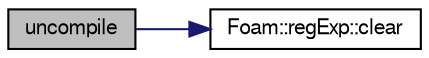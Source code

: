 digraph "uncompile"
{
  bgcolor="transparent";
  edge [fontname="FreeSans",fontsize="10",labelfontname="FreeSans",labelfontsize="10"];
  node [fontname="FreeSans",fontsize="10",shape=record];
  rankdir="LR";
  Node106 [label="uncompile",height=0.2,width=0.4,color="black", fillcolor="grey75", style="filled", fontcolor="black"];
  Node106 -> Node107 [color="midnightblue",fontsize="10",style="solid",fontname="FreeSans"];
  Node107 [label="Foam::regExp::clear",height=0.2,width=0.4,color="black",URL="$a28538.html#a216aa851b887319029f25340267e59cb",tooltip="Release precompiled expression. "];
}

